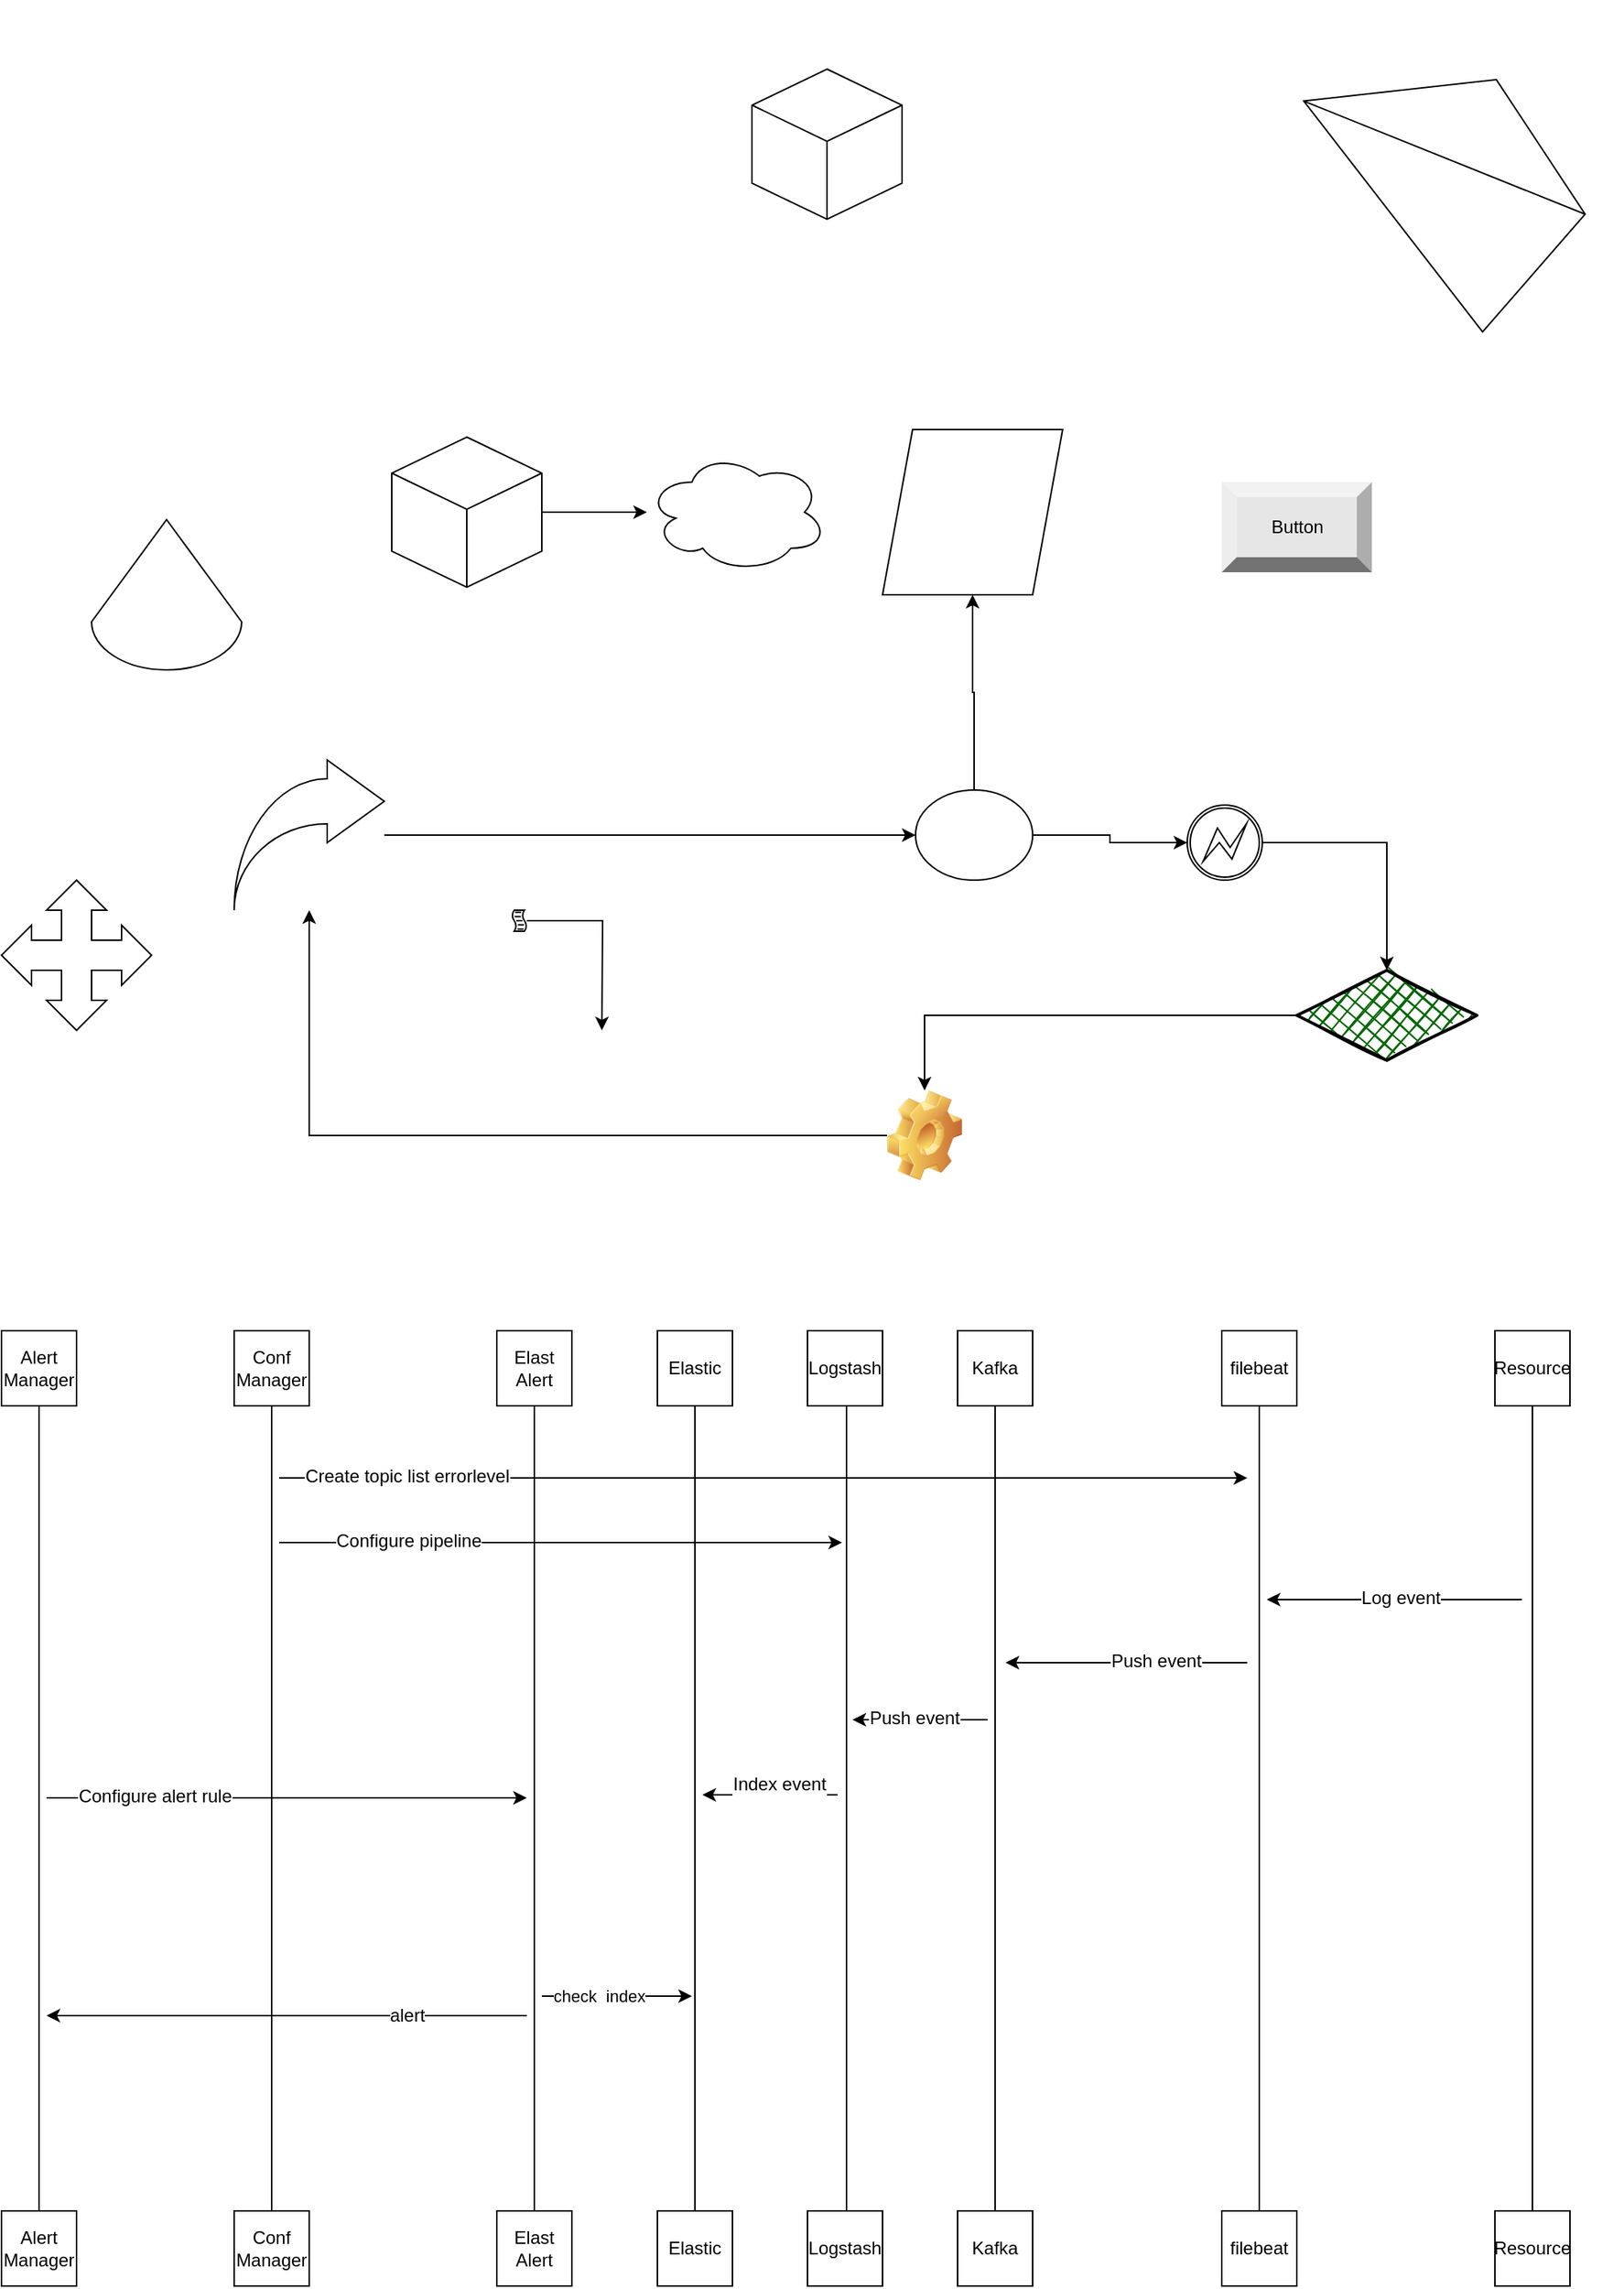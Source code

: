 <mxfile version="14.1.8" type="github">
  <diagram id="Re2_eKQuALezutpp5Ufv" name="Page-1">
    <mxGraphModel dx="3760" dy="1748" grid="1" gridSize="10" guides="1" tooltips="1" connect="1" arrows="1" fold="1" page="1" pageScale="1" pageWidth="1169" pageHeight="827" math="0" shadow="0">
      <root>
        <mxCell id="0" />
        <mxCell id="1" parent="0" />
        <mxCell id="wPXH4mjbis2pNeKBEpg1-1" value="" style="edgeStyle=orthogonalEdgeStyle;rounded=0;orthogonalLoop=1;jettySize=auto;html=1;endArrow=none;endFill=0;" parent="1" source="wPXH4mjbis2pNeKBEpg1-2" target="wPXH4mjbis2pNeKBEpg1-3" edge="1">
          <mxGeometry relative="1" as="geometry" />
        </mxCell>
        <mxCell id="wPXH4mjbis2pNeKBEpg1-2" value="Kafka" style="whiteSpace=wrap;html=1;aspect=fixed;" parent="1" vertex="1">
          <mxGeometry x="-1623" y="100" width="50" height="50" as="geometry" />
        </mxCell>
        <mxCell id="wPXH4mjbis2pNeKBEpg1-3" value="Kafka" style="whiteSpace=wrap;html=1;aspect=fixed;" parent="1" vertex="1">
          <mxGeometry x="-1623" y="686" width="50" height="50" as="geometry" />
        </mxCell>
        <mxCell id="wPXH4mjbis2pNeKBEpg1-4" value="" style="edgeStyle=orthogonalEdgeStyle;rounded=0;orthogonalLoop=1;jettySize=auto;html=1;endArrow=none;endFill=0;" parent="1" source="wPXH4mjbis2pNeKBEpg1-5" target="wPXH4mjbis2pNeKBEpg1-6" edge="1">
          <mxGeometry relative="1" as="geometry" />
        </mxCell>
        <mxCell id="wPXH4mjbis2pNeKBEpg1-5" value="filebeat" style="whiteSpace=wrap;html=1;aspect=fixed;" parent="1" vertex="1">
          <mxGeometry x="-1447" y="100" width="50" height="50" as="geometry" />
        </mxCell>
        <mxCell id="wPXH4mjbis2pNeKBEpg1-6" value="filebeat" style="whiteSpace=wrap;html=1;aspect=fixed;" parent="1" vertex="1">
          <mxGeometry x="-1447" y="686" width="50" height="50" as="geometry" />
        </mxCell>
        <mxCell id="wPXH4mjbis2pNeKBEpg1-7" value="" style="edgeStyle=orthogonalEdgeStyle;rounded=0;orthogonalLoop=1;jettySize=auto;html=1;endArrow=none;endFill=0;" parent="1" edge="1">
          <mxGeometry relative="1" as="geometry">
            <mxPoint x="-1697" y="150.0" as="sourcePoint" />
            <mxPoint x="-1697" y="710" as="targetPoint" />
          </mxGeometry>
        </mxCell>
        <mxCell id="wPXH4mjbis2pNeKBEpg1-8" value="Logstash" style="whiteSpace=wrap;html=1;aspect=fixed;" parent="1" vertex="1">
          <mxGeometry x="-1723" y="100" width="50" height="50" as="geometry" />
        </mxCell>
        <mxCell id="wPXH4mjbis2pNeKBEpg1-9" value="Logstash" style="whiteSpace=wrap;html=1;aspect=fixed;" parent="1" vertex="1">
          <mxGeometry x="-1723" y="686" width="50" height="50" as="geometry" />
        </mxCell>
        <mxCell id="wPXH4mjbis2pNeKBEpg1-10" value="" style="edgeStyle=orthogonalEdgeStyle;rounded=0;orthogonalLoop=1;jettySize=auto;html=1;endArrow=none;endFill=0;" parent="1" source="wPXH4mjbis2pNeKBEpg1-11" target="wPXH4mjbis2pNeKBEpg1-12" edge="1">
          <mxGeometry relative="1" as="geometry" />
        </mxCell>
        <mxCell id="wPXH4mjbis2pNeKBEpg1-11" value="Elastic" style="whiteSpace=wrap;html=1;aspect=fixed;" parent="1" vertex="1">
          <mxGeometry x="-1823" y="100" width="50" height="50" as="geometry" />
        </mxCell>
        <mxCell id="wPXH4mjbis2pNeKBEpg1-12" value="Elastic" style="whiteSpace=wrap;html=1;aspect=fixed;" parent="1" vertex="1">
          <mxGeometry x="-1823" y="686" width="50" height="50" as="geometry" />
        </mxCell>
        <mxCell id="wPXH4mjbis2pNeKBEpg1-13" value="" style="edgeStyle=orthogonalEdgeStyle;rounded=0;orthogonalLoop=1;jettySize=auto;html=1;endArrow=none;endFill=0;" parent="1" edge="1">
          <mxGeometry relative="1" as="geometry">
            <mxPoint x="-2155" y="150.0" as="sourcePoint" />
          </mxGeometry>
        </mxCell>
        <mxCell id="wPXH4mjbis2pNeKBEpg1-16" value="" style="edgeStyle=orthogonalEdgeStyle;rounded=0;orthogonalLoop=1;jettySize=auto;html=1;endArrow=none;endFill=0;" parent="1" source="wPXH4mjbis2pNeKBEpg1-17" target="wPXH4mjbis2pNeKBEpg1-18" edge="1">
          <mxGeometry relative="1" as="geometry" />
        </mxCell>
        <mxCell id="wPXH4mjbis2pNeKBEpg1-17" value="Conf&lt;br&gt;Manager" style="whiteSpace=wrap;html=1;aspect=fixed;" parent="1" vertex="1">
          <mxGeometry x="-2105" y="100" width="50" height="50" as="geometry" />
        </mxCell>
        <mxCell id="wPXH4mjbis2pNeKBEpg1-18" value="Conf&lt;br&gt;Manager" style="whiteSpace=wrap;html=1;aspect=fixed;" parent="1" vertex="1">
          <mxGeometry x="-2105" y="686" width="50" height="50" as="geometry" />
        </mxCell>
        <mxCell id="wPXH4mjbis2pNeKBEpg1-19" value="" style="endArrow=classic;html=1;strokeColor=#000000;" parent="1" edge="1">
          <mxGeometry width="50" height="50" relative="1" as="geometry">
            <mxPoint x="-2075" y="241" as="sourcePoint" />
            <mxPoint x="-1700" y="241" as="targetPoint" />
          </mxGeometry>
        </mxCell>
        <mxCell id="wPXH4mjbis2pNeKBEpg1-20" value="Configure pipeline" style="text;html=1;align=center;verticalAlign=middle;resizable=0;points=[];labelBackgroundColor=#ffffff;" parent="wPXH4mjbis2pNeKBEpg1-19" vertex="1" connectable="0">
          <mxGeometry x="0.234" y="1" relative="1" as="geometry">
            <mxPoint x="-146" as="offset" />
          </mxGeometry>
        </mxCell>
        <mxCell id="wPXH4mjbis2pNeKBEpg1-21" value="" style="endArrow=classic;html=1;fontColor=#B0B0B0;" parent="1" edge="1">
          <mxGeometry width="50" height="50" relative="1" as="geometry">
            <mxPoint x="-2075" y="198" as="sourcePoint" />
            <mxPoint x="-1430" y="198" as="targetPoint" />
          </mxGeometry>
        </mxCell>
        <mxCell id="wPXH4mjbis2pNeKBEpg1-22" value="&lt;font color=&quot;#000000&quot;&gt;Create topic list errorlevel&lt;/font&gt;" style="text;html=1;align=center;verticalAlign=middle;resizable=0;points=[];labelBackgroundColor=#ffffff;fontColor=#B0B0B0;" parent="wPXH4mjbis2pNeKBEpg1-21" vertex="1" connectable="0">
          <mxGeometry x="0.194" y="1" relative="1" as="geometry">
            <mxPoint x="-300" as="offset" />
          </mxGeometry>
        </mxCell>
        <mxCell id="wPXH4mjbis2pNeKBEpg1-25" value="" style="edgeStyle=orthogonalEdgeStyle;rounded=0;orthogonalLoop=1;jettySize=auto;html=1;endArrow=none;endFill=0;" parent="1" source="wPXH4mjbis2pNeKBEpg1-26" target="wPXH4mjbis2pNeKBEpg1-27" edge="1">
          <mxGeometry relative="1" as="geometry" />
        </mxCell>
        <mxCell id="wPXH4mjbis2pNeKBEpg1-26" value="Resource" style="whiteSpace=wrap;html=1;aspect=fixed;" parent="1" vertex="1">
          <mxGeometry x="-1265" y="100" width="50" height="50" as="geometry" />
        </mxCell>
        <mxCell id="wPXH4mjbis2pNeKBEpg1-27" value="Resource" style="whiteSpace=wrap;html=1;aspect=fixed;" parent="1" vertex="1">
          <mxGeometry x="-1265" y="686" width="50" height="50" as="geometry" />
        </mxCell>
        <mxCell id="wPXH4mjbis2pNeKBEpg1-28" value="" style="endArrow=none;html=1;strokeColor=#000000;endFill=0;startFill=1;startArrow=classic;" parent="1" edge="1">
          <mxGeometry width="50" height="50" relative="1" as="geometry">
            <mxPoint x="-1417" y="279" as="sourcePoint" />
            <mxPoint x="-1247" y="279" as="targetPoint" />
            <Array as="points">
              <mxPoint x="-1357" y="279" />
            </Array>
          </mxGeometry>
        </mxCell>
        <mxCell id="wPXH4mjbis2pNeKBEpg1-29" value="Log event" style="text;html=1;align=center;verticalAlign=middle;resizable=0;points=[];labelBackgroundColor=#ffffff;" parent="wPXH4mjbis2pNeKBEpg1-28" vertex="1" connectable="0">
          <mxGeometry x="0.194" y="1" relative="1" as="geometry">
            <mxPoint x="-12.86" as="offset" />
          </mxGeometry>
        </mxCell>
        <mxCell id="wPXH4mjbis2pNeKBEpg1-30" value="" style="endArrow=none;html=1;strokeColor=#000000;endFill=0;startArrow=classic;startFill=1;" parent="1" edge="1">
          <mxGeometry width="50" height="50" relative="1" as="geometry">
            <mxPoint x="-1591" y="321" as="sourcePoint" />
            <mxPoint x="-1430" y="321" as="targetPoint" />
          </mxGeometry>
        </mxCell>
        <mxCell id="wPXH4mjbis2pNeKBEpg1-31" value="Push event" style="text;html=1;align=center;verticalAlign=middle;resizable=0;points=[];labelBackgroundColor=#ffffff;" parent="wPXH4mjbis2pNeKBEpg1-30" vertex="1" connectable="0">
          <mxGeometry x="0.194" y="1" relative="1" as="geometry">
            <mxPoint x="4" as="offset" />
          </mxGeometry>
        </mxCell>
        <mxCell id="wPXH4mjbis2pNeKBEpg1-32" value="" style="endArrow=none;html=1;strokeColor=#000000;endFill=0;startArrow=classic;startFill=1;" parent="1" edge="1">
          <mxGeometry width="50" height="50" relative="1" as="geometry">
            <mxPoint x="-1693" y="359" as="sourcePoint" />
            <mxPoint x="-1603" y="359" as="targetPoint" />
            <Array as="points">
              <mxPoint x="-1643" y="359" />
              <mxPoint x="-1623" y="359" />
            </Array>
          </mxGeometry>
        </mxCell>
        <mxCell id="wPXH4mjbis2pNeKBEpg1-33" value="Push event" style="text;html=1;align=center;verticalAlign=middle;resizable=0;points=[];labelBackgroundColor=#ffffff;" parent="wPXH4mjbis2pNeKBEpg1-32" vertex="1" connectable="0">
          <mxGeometry x="0.194" y="1" relative="1" as="geometry">
            <mxPoint x="-12.86" as="offset" />
          </mxGeometry>
        </mxCell>
        <mxCell id="wPXH4mjbis2pNeKBEpg1-34" value="" style="endArrow=none;html=1;strokeColor=#000000;endFill=0;startArrow=classic;startFill=1;" parent="1" edge="1">
          <mxGeometry width="50" height="50" relative="1" as="geometry">
            <mxPoint x="-1793" y="409" as="sourcePoint" />
            <mxPoint x="-1703" y="409" as="targetPoint" />
          </mxGeometry>
        </mxCell>
        <mxCell id="wPXH4mjbis2pNeKBEpg1-35" value="Index event" style="text;html=1;align=center;verticalAlign=middle;resizable=0;points=[];labelBackgroundColor=#ffffff;" parent="wPXH4mjbis2pNeKBEpg1-34" vertex="1" connectable="0">
          <mxGeometry x="0.194" y="1" relative="1" as="geometry">
            <mxPoint x="-2.86" y="-6" as="offset" />
          </mxGeometry>
        </mxCell>
        <mxCell id="wPXH4mjbis2pNeKBEpg1-36" value="" style="endArrow=none;html=1;strokeColor=#000000;endFill=0;startFill=1;startArrow=classic;" parent="1" edge="1">
          <mxGeometry width="50" height="50" relative="1" as="geometry">
            <mxPoint x="-2230" y="556" as="sourcePoint" />
            <mxPoint x="-1910" y="556" as="targetPoint" />
          </mxGeometry>
        </mxCell>
        <mxCell id="wPXH4mjbis2pNeKBEpg1-37" value="alert" style="text;html=1;align=center;verticalAlign=middle;resizable=0;points=[];labelBackgroundColor=#ffffff;" parent="wPXH4mjbis2pNeKBEpg1-36" vertex="1" connectable="0">
          <mxGeometry x="0.194" y="1" relative="1" as="geometry">
            <mxPoint x="49" y="1" as="offset" />
          </mxGeometry>
        </mxCell>
        <mxCell id="neoo7o6oHTqreek1lL6x-1" value="" style="edgeStyle=orthogonalEdgeStyle;rounded=0;orthogonalLoop=1;jettySize=auto;html=1;endArrow=none;endFill=0;" edge="1" parent="1" source="neoo7o6oHTqreek1lL6x-2" target="neoo7o6oHTqreek1lL6x-3">
          <mxGeometry relative="1" as="geometry" />
        </mxCell>
        <mxCell id="neoo7o6oHTqreek1lL6x-2" value="Alert&lt;br&gt;Manager" style="whiteSpace=wrap;html=1;aspect=fixed;" vertex="1" parent="1">
          <mxGeometry x="-2260" y="100" width="50" height="50" as="geometry" />
        </mxCell>
        <mxCell id="neoo7o6oHTqreek1lL6x-3" value="Alert&lt;br&gt;Manager" style="whiteSpace=wrap;html=1;aspect=fixed;" vertex="1" parent="1">
          <mxGeometry x="-2260" y="686" width="50" height="50" as="geometry" />
        </mxCell>
        <mxCell id="neoo7o6oHTqreek1lL6x-4" value="" style="edgeStyle=orthogonalEdgeStyle;rounded=0;orthogonalLoop=1;jettySize=auto;html=1;endArrow=none;endFill=0;" edge="1" parent="1" source="neoo7o6oHTqreek1lL6x-5" target="neoo7o6oHTqreek1lL6x-6">
          <mxGeometry relative="1" as="geometry" />
        </mxCell>
        <mxCell id="neoo7o6oHTqreek1lL6x-5" value="Elast Alert" style="whiteSpace=wrap;html=1;aspect=fixed;" vertex="1" parent="1">
          <mxGeometry x="-1930" y="100" width="50" height="50" as="geometry" />
        </mxCell>
        <mxCell id="neoo7o6oHTqreek1lL6x-6" value="Elast Alert" style="whiteSpace=wrap;html=1;aspect=fixed;" vertex="1" parent="1">
          <mxGeometry x="-1930" y="686" width="50" height="50" as="geometry" />
        </mxCell>
        <mxCell id="neoo7o6oHTqreek1lL6x-7" value="" style="endArrow=classic;html=1;strokeColor=#000000;" edge="1" parent="1">
          <mxGeometry width="50" height="50" relative="1" as="geometry">
            <mxPoint x="-2230" y="411" as="sourcePoint" />
            <mxPoint x="-1910" y="411" as="targetPoint" />
          </mxGeometry>
        </mxCell>
        <mxCell id="neoo7o6oHTqreek1lL6x-8" value="Configure alert rule" style="text;html=1;align=center;verticalAlign=middle;resizable=0;points=[];labelBackgroundColor=#ffffff;" vertex="1" connectable="0" parent="neoo7o6oHTqreek1lL6x-7">
          <mxGeometry x="0.234" y="1" relative="1" as="geometry">
            <mxPoint x="-126" as="offset" />
          </mxGeometry>
        </mxCell>
        <mxCell id="neoo7o6oHTqreek1lL6x-10" value="" style="endArrow=none;html=1;strokeColor=#000000;endFill=0;startArrow=classic;startFill=1;" edge="1" parent="1">
          <mxGeometry width="50" height="50" relative="1" as="geometry">
            <mxPoint x="-1800" y="543" as="sourcePoint" />
            <mxPoint x="-1900" y="543" as="targetPoint" />
            <Array as="points" />
          </mxGeometry>
        </mxCell>
        <mxCell id="neoo7o6oHTqreek1lL6x-12" value="check&amp;nbsp; index" style="edgeLabel;html=1;align=center;verticalAlign=middle;resizable=0;points=[];" vertex="1" connectable="0" parent="neoo7o6oHTqreek1lL6x-10">
          <mxGeometry x="0.24" relative="1" as="geometry">
            <mxPoint as="offset" />
          </mxGeometry>
        </mxCell>
        <mxCell id="neoo7o6oHTqreek1lL6x-22" value="" style="edgeStyle=orthogonalEdgeStyle;rounded=0;orthogonalLoop=1;jettySize=auto;html=1;strokeColor=#000000;" edge="1" parent="1" source="neoo7o6oHTqreek1lL6x-13" target="neoo7o6oHTqreek1lL6x-21">
          <mxGeometry relative="1" as="geometry" />
        </mxCell>
        <mxCell id="neoo7o6oHTqreek1lL6x-29" value="" style="edgeStyle=orthogonalEdgeStyle;rounded=0;orthogonalLoop=1;jettySize=auto;html=1;strokeColor=#000000;" edge="1" parent="1" source="neoo7o6oHTqreek1lL6x-13" target="neoo7o6oHTqreek1lL6x-24">
          <mxGeometry relative="1" as="geometry" />
        </mxCell>
        <mxCell id="neoo7o6oHTqreek1lL6x-13" value="" style="ellipse;whiteSpace=wrap;html=1;" vertex="1" parent="1">
          <mxGeometry x="-1651" y="-260" width="78" height="60" as="geometry" />
        </mxCell>
        <mxCell id="neoo7o6oHTqreek1lL6x-19" value="" style="edgeStyle=orthogonalEdgeStyle;rounded=0;orthogonalLoop=1;jettySize=auto;html=1;" edge="1" parent="1" source="neoo7o6oHTqreek1lL6x-14" target="neoo7o6oHTqreek1lL6x-13">
          <mxGeometry relative="1" as="geometry" />
        </mxCell>
        <mxCell id="neoo7o6oHTqreek1lL6x-14" value="" style="html=1;shadow=0;dashed=0;align=center;verticalAlign=middle;shape=mxgraph.arrows2.jumpInArrow;dy=15;dx=38;arrowHead=55;" vertex="1" parent="1">
          <mxGeometry x="-2105" y="-280" width="100" height="100" as="geometry" />
        </mxCell>
        <mxCell id="neoo7o6oHTqreek1lL6x-18" value="" style="edgeStyle=orthogonalEdgeStyle;rounded=0;orthogonalLoop=1;jettySize=auto;html=1;" edge="1" parent="1" source="neoo7o6oHTqreek1lL6x-15" target="neoo7o6oHTqreek1lL6x-14">
          <mxGeometry relative="1" as="geometry" />
        </mxCell>
        <mxCell id="neoo7o6oHTqreek1lL6x-15" value="" style="shape=image;html=1;verticalLabelPosition=bottom;verticalAlign=top;imageAspect=0;image=img/clipart/Gear_128x128.png" vertex="1" parent="1">
          <mxGeometry x="-1670" y="-60" width="50" height="60" as="geometry" />
        </mxCell>
        <mxCell id="neoo7o6oHTqreek1lL6x-17" value="" style="edgeStyle=orthogonalEdgeStyle;rounded=0;orthogonalLoop=1;jettySize=auto;html=1;" edge="1" parent="1" source="neoo7o6oHTqreek1lL6x-16" target="neoo7o6oHTqreek1lL6x-15">
          <mxGeometry relative="1" as="geometry" />
        </mxCell>
        <mxCell id="neoo7o6oHTqreek1lL6x-16" value="" style="rhombus;whiteSpace=wrap;html=1;strokeWidth=2;fillWeight=-1;hachureGap=8;fillStyle=cross-hatch;fillColor=#006600;sketch=1;" vertex="1" parent="1">
          <mxGeometry x="-1397" y="-140" width="120" height="60" as="geometry" />
        </mxCell>
        <mxCell id="neoo7o6oHTqreek1lL6x-20" value="Button" style="labelPosition=center;verticalLabelPosition=middle;align=center;html=1;shape=mxgraph.basic.shaded_button;dx=10;fillColor=#E6E6E6;strokeColor=none;" vertex="1" parent="1">
          <mxGeometry x="-1447" y="-465" width="100" height="60" as="geometry" />
        </mxCell>
        <mxCell id="neoo7o6oHTqreek1lL6x-23" style="edgeStyle=orthogonalEdgeStyle;rounded=0;orthogonalLoop=1;jettySize=auto;html=1;strokeColor=#000000;entryX=0.5;entryY=0;entryDx=0;entryDy=0;" edge="1" parent="1" source="neoo7o6oHTqreek1lL6x-21" target="neoo7o6oHTqreek1lL6x-16">
          <mxGeometry relative="1" as="geometry">
            <mxPoint x="-1390" y="-220" as="targetPoint" />
          </mxGeometry>
        </mxCell>
        <mxCell id="neoo7o6oHTqreek1lL6x-21" value="" style="shape=mxgraph.bpmn.shape;html=1;verticalLabelPosition=bottom;labelBackgroundColor=#ffffff;verticalAlign=top;align=center;perimeter=ellipsePerimeter;outlineConnect=0;outline=boundInt;symbol=error;" vertex="1" parent="1">
          <mxGeometry x="-1470" y="-250" width="50" height="50" as="geometry" />
        </mxCell>
        <mxCell id="neoo7o6oHTqreek1lL6x-24" value="" style="shape=parallelogram;perimeter=parallelogramPerimeter;whiteSpace=wrap;html=1;fixedSize=1;" vertex="1" parent="1">
          <mxGeometry x="-1673" y="-500" width="120" height="110" as="geometry" />
        </mxCell>
        <mxCell id="neoo7o6oHTqreek1lL6x-31" value="" style="edgeStyle=orthogonalEdgeStyle;rounded=0;orthogonalLoop=1;jettySize=auto;html=1;strokeColor=#000000;" edge="1" parent="1" source="neoo7o6oHTqreek1lL6x-25" target="neoo7o6oHTqreek1lL6x-30">
          <mxGeometry relative="1" as="geometry" />
        </mxCell>
        <mxCell id="neoo7o6oHTqreek1lL6x-25" value="" style="whiteSpace=wrap;html=1;shape=mxgraph.basic.isocube;isoAngle=15;" vertex="1" parent="1">
          <mxGeometry x="-2000" y="-495" width="100" height="100" as="geometry" />
        </mxCell>
        <mxCell id="neoo7o6oHTqreek1lL6x-26" value="" style="whiteSpace=wrap;html=1;shape=mxgraph.basic.isocube;isoAngle=15;" vertex="1" parent="1">
          <mxGeometry x="-1760" y="-740" width="100" height="100" as="geometry" />
        </mxCell>
        <mxCell id="neoo7o6oHTqreek1lL6x-32" style="edgeStyle=orthogonalEdgeStyle;rounded=0;orthogonalLoop=1;jettySize=auto;html=1;strokeColor=#000000;" edge="1" parent="1" source="neoo7o6oHTqreek1lL6x-27">
          <mxGeometry relative="1" as="geometry">
            <mxPoint x="-1860" y="-100" as="targetPoint" />
          </mxGeometry>
        </mxCell>
        <mxCell id="neoo7o6oHTqreek1lL6x-27" value="" style="shape=mxgraph.bpmn.script_task;html=1;outlineConnect=0;" vertex="1" parent="1">
          <mxGeometry x="-1920" y="-180" width="10" height="14" as="geometry" />
        </mxCell>
        <mxCell id="neoo7o6oHTqreek1lL6x-28" value="" style="html=1;shadow=0;dashed=0;align=center;verticalAlign=middle;shape=mxgraph.arrows2.quadArrow;dy=10;dx=20;notch=24;arrowHead=10;" vertex="1" parent="1">
          <mxGeometry x="-2260" y="-200" width="100" height="100" as="geometry" />
        </mxCell>
        <mxCell id="neoo7o6oHTqreek1lL6x-30" value="" style="ellipse;shape=cloud;whiteSpace=wrap;html=1;" vertex="1" parent="1">
          <mxGeometry x="-1830" y="-485" width="120" height="80" as="geometry" />
        </mxCell>
        <mxCell id="neoo7o6oHTqreek1lL6x-33" value="" style="verticalLabelPosition=bottom;verticalAlign=top;html=1;shape=mxgraph.basic.pyramid;dx1=0.49;dx2=0.68;dy1=0.9;dy2=0.52;rotation=-60;" vertex="1" parent="1">
          <mxGeometry x="-1380" y="-770" width="150" height="200" as="geometry" />
        </mxCell>
        <mxCell id="neoo7o6oHTqreek1lL6x-35" value="" style="verticalLabelPosition=bottom;verticalAlign=top;html=1;shape=mxgraph.basic.cone2;dx=0.5;dy=0.68;" vertex="1" parent="1">
          <mxGeometry x="-2200" y="-440" width="100" height="100" as="geometry" />
        </mxCell>
      </root>
    </mxGraphModel>
  </diagram>
</mxfile>

